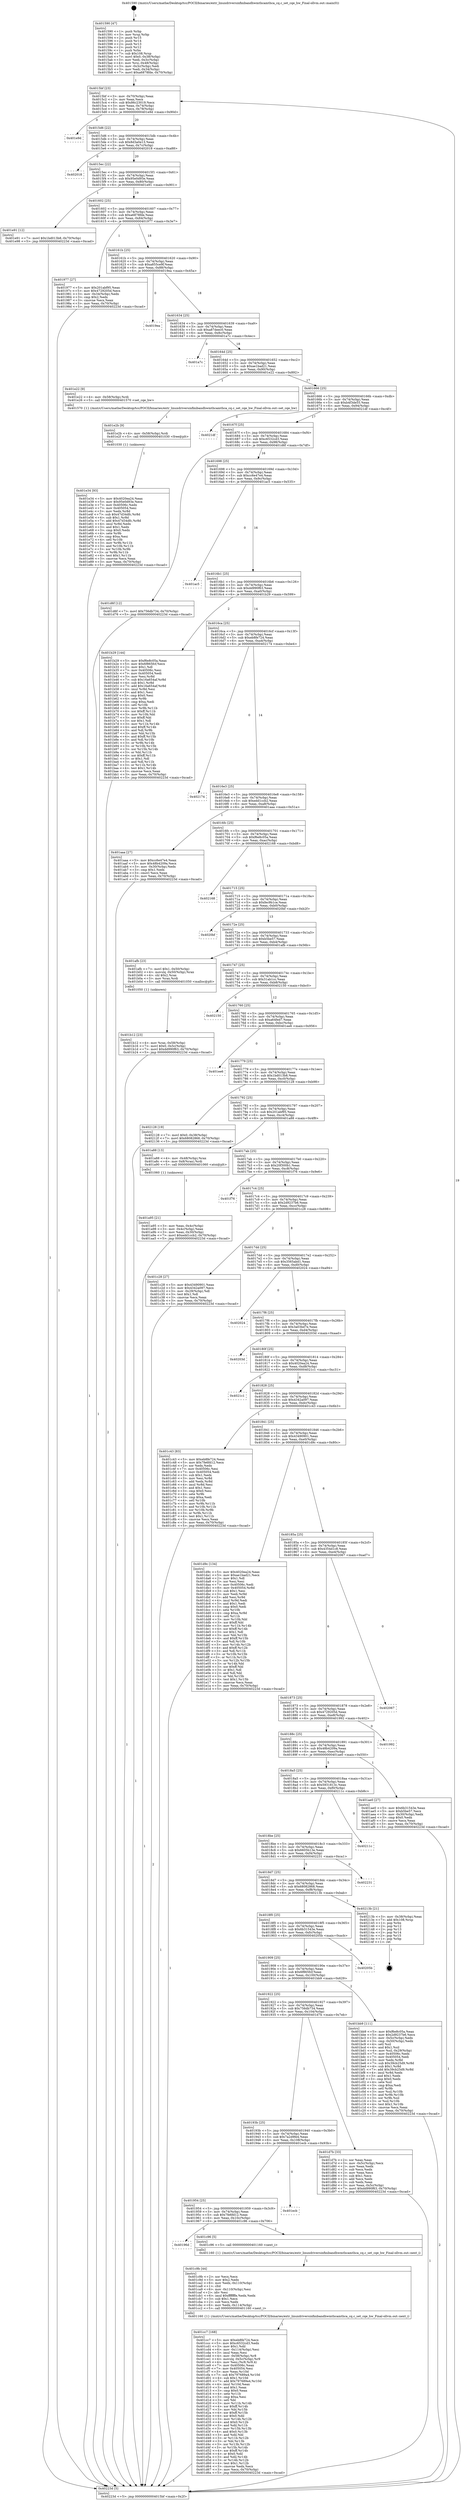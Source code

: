digraph "0x401590" {
  label = "0x401590 (/mnt/c/Users/mathe/Desktop/tcc/POCII/binaries/extr_linuxdriversinfinibandhwmthcamthca_cq.c_set_cqe_hw_Final-ollvm.out::main(0))"
  labelloc = "t"
  node[shape=record]

  Entry [label="",width=0.3,height=0.3,shape=circle,fillcolor=black,style=filled]
  "0x4015bf" [label="{
     0x4015bf [23]\l
     | [instrs]\l
     &nbsp;&nbsp;0x4015bf \<+3\>: mov -0x70(%rbp),%eax\l
     &nbsp;&nbsp;0x4015c2 \<+2\>: mov %eax,%ecx\l
     &nbsp;&nbsp;0x4015c4 \<+6\>: sub $0x86c23019,%ecx\l
     &nbsp;&nbsp;0x4015ca \<+3\>: mov %eax,-0x74(%rbp)\l
     &nbsp;&nbsp;0x4015cd \<+3\>: mov %ecx,-0x78(%rbp)\l
     &nbsp;&nbsp;0x4015d0 \<+6\>: je 0000000000401e9d \<main+0x90d\>\l
  }"]
  "0x401e9d" [label="{
     0x401e9d\l
  }", style=dashed]
  "0x4015d6" [label="{
     0x4015d6 [22]\l
     | [instrs]\l
     &nbsp;&nbsp;0x4015d6 \<+5\>: jmp 00000000004015db \<main+0x4b\>\l
     &nbsp;&nbsp;0x4015db \<+3\>: mov -0x74(%rbp),%eax\l
     &nbsp;&nbsp;0x4015de \<+5\>: sub $0x8d3a0e13,%eax\l
     &nbsp;&nbsp;0x4015e3 \<+3\>: mov %eax,-0x7c(%rbp)\l
     &nbsp;&nbsp;0x4015e6 \<+6\>: je 0000000000402018 \<main+0xa88\>\l
  }"]
  Exit [label="",width=0.3,height=0.3,shape=circle,fillcolor=black,style=filled,peripheries=2]
  "0x402018" [label="{
     0x402018\l
  }", style=dashed]
  "0x4015ec" [label="{
     0x4015ec [22]\l
     | [instrs]\l
     &nbsp;&nbsp;0x4015ec \<+5\>: jmp 00000000004015f1 \<main+0x61\>\l
     &nbsp;&nbsp;0x4015f1 \<+3\>: mov -0x74(%rbp),%eax\l
     &nbsp;&nbsp;0x4015f4 \<+5\>: sub $0x95e0d93e,%eax\l
     &nbsp;&nbsp;0x4015f9 \<+3\>: mov %eax,-0x80(%rbp)\l
     &nbsp;&nbsp;0x4015fc \<+6\>: je 0000000000401e91 \<main+0x901\>\l
  }"]
  "0x401e34" [label="{
     0x401e34 [93]\l
     | [instrs]\l
     &nbsp;&nbsp;0x401e34 \<+5\>: mov $0x4020ea24,%eax\l
     &nbsp;&nbsp;0x401e39 \<+5\>: mov $0x95e0d93e,%ecx\l
     &nbsp;&nbsp;0x401e3e \<+7\>: mov 0x40506c,%edx\l
     &nbsp;&nbsp;0x401e45 \<+7\>: mov 0x405054,%esi\l
     &nbsp;&nbsp;0x401e4c \<+3\>: mov %edx,%r8d\l
     &nbsp;&nbsp;0x401e4f \<+7\>: sub $0x47d34dfc,%r8d\l
     &nbsp;&nbsp;0x401e56 \<+4\>: sub $0x1,%r8d\l
     &nbsp;&nbsp;0x401e5a \<+7\>: add $0x47d34dfc,%r8d\l
     &nbsp;&nbsp;0x401e61 \<+4\>: imul %r8d,%edx\l
     &nbsp;&nbsp;0x401e65 \<+3\>: and $0x1,%edx\l
     &nbsp;&nbsp;0x401e68 \<+3\>: cmp $0x0,%edx\l
     &nbsp;&nbsp;0x401e6b \<+4\>: sete %r9b\l
     &nbsp;&nbsp;0x401e6f \<+3\>: cmp $0xa,%esi\l
     &nbsp;&nbsp;0x401e72 \<+4\>: setl %r10b\l
     &nbsp;&nbsp;0x401e76 \<+3\>: mov %r9b,%r11b\l
     &nbsp;&nbsp;0x401e79 \<+3\>: and %r10b,%r11b\l
     &nbsp;&nbsp;0x401e7c \<+3\>: xor %r10b,%r9b\l
     &nbsp;&nbsp;0x401e7f \<+3\>: or %r9b,%r11b\l
     &nbsp;&nbsp;0x401e82 \<+4\>: test $0x1,%r11b\l
     &nbsp;&nbsp;0x401e86 \<+3\>: cmovne %ecx,%eax\l
     &nbsp;&nbsp;0x401e89 \<+3\>: mov %eax,-0x70(%rbp)\l
     &nbsp;&nbsp;0x401e8c \<+5\>: jmp 000000000040223d \<main+0xcad\>\l
  }"]
  "0x401e91" [label="{
     0x401e91 [12]\l
     | [instrs]\l
     &nbsp;&nbsp;0x401e91 \<+7\>: movl $0x1bd013b8,-0x70(%rbp)\l
     &nbsp;&nbsp;0x401e98 \<+5\>: jmp 000000000040223d \<main+0xcad\>\l
  }"]
  "0x401602" [label="{
     0x401602 [25]\l
     | [instrs]\l
     &nbsp;&nbsp;0x401602 \<+5\>: jmp 0000000000401607 \<main+0x77\>\l
     &nbsp;&nbsp;0x401607 \<+3\>: mov -0x74(%rbp),%eax\l
     &nbsp;&nbsp;0x40160a \<+5\>: sub $0xa6878fde,%eax\l
     &nbsp;&nbsp;0x40160f \<+6\>: mov %eax,-0x84(%rbp)\l
     &nbsp;&nbsp;0x401615 \<+6\>: je 0000000000401977 \<main+0x3e7\>\l
  }"]
  "0x401e2b" [label="{
     0x401e2b [9]\l
     | [instrs]\l
     &nbsp;&nbsp;0x401e2b \<+4\>: mov -0x58(%rbp),%rdi\l
     &nbsp;&nbsp;0x401e2f \<+5\>: call 0000000000401030 \<free@plt\>\l
     | [calls]\l
     &nbsp;&nbsp;0x401030 \{1\} (unknown)\l
  }"]
  "0x401977" [label="{
     0x401977 [27]\l
     | [instrs]\l
     &nbsp;&nbsp;0x401977 \<+5\>: mov $0x201abf95,%eax\l
     &nbsp;&nbsp;0x40197c \<+5\>: mov $0x4729205d,%ecx\l
     &nbsp;&nbsp;0x401981 \<+3\>: mov -0x34(%rbp),%edx\l
     &nbsp;&nbsp;0x401984 \<+3\>: cmp $0x2,%edx\l
     &nbsp;&nbsp;0x401987 \<+3\>: cmovne %ecx,%eax\l
     &nbsp;&nbsp;0x40198a \<+3\>: mov %eax,-0x70(%rbp)\l
     &nbsp;&nbsp;0x40198d \<+5\>: jmp 000000000040223d \<main+0xcad\>\l
  }"]
  "0x40161b" [label="{
     0x40161b [25]\l
     | [instrs]\l
     &nbsp;&nbsp;0x40161b \<+5\>: jmp 0000000000401620 \<main+0x90\>\l
     &nbsp;&nbsp;0x401620 \<+3\>: mov -0x74(%rbp),%eax\l
     &nbsp;&nbsp;0x401623 \<+5\>: sub $0xa855ce9f,%eax\l
     &nbsp;&nbsp;0x401628 \<+6\>: mov %eax,-0x88(%rbp)\l
     &nbsp;&nbsp;0x40162e \<+6\>: je 00000000004019ea \<main+0x45a\>\l
  }"]
  "0x40223d" [label="{
     0x40223d [5]\l
     | [instrs]\l
     &nbsp;&nbsp;0x40223d \<+5\>: jmp 00000000004015bf \<main+0x2f\>\l
  }"]
  "0x401590" [label="{
     0x401590 [47]\l
     | [instrs]\l
     &nbsp;&nbsp;0x401590 \<+1\>: push %rbp\l
     &nbsp;&nbsp;0x401591 \<+3\>: mov %rsp,%rbp\l
     &nbsp;&nbsp;0x401594 \<+2\>: push %r15\l
     &nbsp;&nbsp;0x401596 \<+2\>: push %r14\l
     &nbsp;&nbsp;0x401598 \<+2\>: push %r13\l
     &nbsp;&nbsp;0x40159a \<+2\>: push %r12\l
     &nbsp;&nbsp;0x40159c \<+1\>: push %rbx\l
     &nbsp;&nbsp;0x40159d \<+7\>: sub $0x108,%rsp\l
     &nbsp;&nbsp;0x4015a4 \<+7\>: movl $0x0,-0x38(%rbp)\l
     &nbsp;&nbsp;0x4015ab \<+3\>: mov %edi,-0x3c(%rbp)\l
     &nbsp;&nbsp;0x4015ae \<+4\>: mov %rsi,-0x48(%rbp)\l
     &nbsp;&nbsp;0x4015b2 \<+3\>: mov -0x3c(%rbp),%edi\l
     &nbsp;&nbsp;0x4015b5 \<+3\>: mov %edi,-0x34(%rbp)\l
     &nbsp;&nbsp;0x4015b8 \<+7\>: movl $0xa6878fde,-0x70(%rbp)\l
  }"]
  "0x401cc7" [label="{
     0x401cc7 [168]\l
     | [instrs]\l
     &nbsp;&nbsp;0x401cc7 \<+5\>: mov $0xeb8fe724,%ecx\l
     &nbsp;&nbsp;0x401ccc \<+5\>: mov $0xc6532cd3,%edx\l
     &nbsp;&nbsp;0x401cd1 \<+3\>: mov $0x1,%dil\l
     &nbsp;&nbsp;0x401cd4 \<+6\>: mov -0x114(%rbp),%esi\l
     &nbsp;&nbsp;0x401cda \<+3\>: imul %eax,%esi\l
     &nbsp;&nbsp;0x401cdd \<+4\>: mov -0x58(%rbp),%r8\l
     &nbsp;&nbsp;0x401ce1 \<+4\>: movslq -0x5c(%rbp),%r9\l
     &nbsp;&nbsp;0x401ce5 \<+4\>: mov %esi,(%r8,%r9,4)\l
     &nbsp;&nbsp;0x401ce9 \<+7\>: mov 0x40506c,%eax\l
     &nbsp;&nbsp;0x401cf0 \<+7\>: mov 0x405054,%esi\l
     &nbsp;&nbsp;0x401cf7 \<+3\>: mov %eax,%r10d\l
     &nbsp;&nbsp;0x401cfa \<+7\>: sub $0x797689a4,%r10d\l
     &nbsp;&nbsp;0x401d01 \<+4\>: sub $0x1,%r10d\l
     &nbsp;&nbsp;0x401d05 \<+7\>: add $0x797689a4,%r10d\l
     &nbsp;&nbsp;0x401d0c \<+4\>: imul %r10d,%eax\l
     &nbsp;&nbsp;0x401d10 \<+3\>: and $0x1,%eax\l
     &nbsp;&nbsp;0x401d13 \<+3\>: cmp $0x0,%eax\l
     &nbsp;&nbsp;0x401d16 \<+4\>: sete %r11b\l
     &nbsp;&nbsp;0x401d1a \<+3\>: cmp $0xa,%esi\l
     &nbsp;&nbsp;0x401d1d \<+3\>: setl %bl\l
     &nbsp;&nbsp;0x401d20 \<+3\>: mov %r11b,%r14b\l
     &nbsp;&nbsp;0x401d23 \<+4\>: xor $0xff,%r14b\l
     &nbsp;&nbsp;0x401d27 \<+3\>: mov %bl,%r15b\l
     &nbsp;&nbsp;0x401d2a \<+4\>: xor $0xff,%r15b\l
     &nbsp;&nbsp;0x401d2e \<+4\>: xor $0x0,%dil\l
     &nbsp;&nbsp;0x401d32 \<+3\>: mov %r14b,%r12b\l
     &nbsp;&nbsp;0x401d35 \<+4\>: and $0x0,%r12b\l
     &nbsp;&nbsp;0x401d39 \<+3\>: and %dil,%r11b\l
     &nbsp;&nbsp;0x401d3c \<+3\>: mov %r15b,%r13b\l
     &nbsp;&nbsp;0x401d3f \<+4\>: and $0x0,%r13b\l
     &nbsp;&nbsp;0x401d43 \<+3\>: and %dil,%bl\l
     &nbsp;&nbsp;0x401d46 \<+3\>: or %r11b,%r12b\l
     &nbsp;&nbsp;0x401d49 \<+3\>: or %bl,%r13b\l
     &nbsp;&nbsp;0x401d4c \<+3\>: xor %r13b,%r12b\l
     &nbsp;&nbsp;0x401d4f \<+3\>: or %r15b,%r14b\l
     &nbsp;&nbsp;0x401d52 \<+4\>: xor $0xff,%r14b\l
     &nbsp;&nbsp;0x401d56 \<+4\>: or $0x0,%dil\l
     &nbsp;&nbsp;0x401d5a \<+3\>: and %dil,%r14b\l
     &nbsp;&nbsp;0x401d5d \<+3\>: or %r14b,%r12b\l
     &nbsp;&nbsp;0x401d60 \<+4\>: test $0x1,%r12b\l
     &nbsp;&nbsp;0x401d64 \<+3\>: cmovne %edx,%ecx\l
     &nbsp;&nbsp;0x401d67 \<+3\>: mov %ecx,-0x70(%rbp)\l
     &nbsp;&nbsp;0x401d6a \<+5\>: jmp 000000000040223d \<main+0xcad\>\l
  }"]
  "0x4019ea" [label="{
     0x4019ea\l
  }", style=dashed]
  "0x401634" [label="{
     0x401634 [25]\l
     | [instrs]\l
     &nbsp;&nbsp;0x401634 \<+5\>: jmp 0000000000401639 \<main+0xa9\>\l
     &nbsp;&nbsp;0x401639 \<+3\>: mov -0x74(%rbp),%eax\l
     &nbsp;&nbsp;0x40163c \<+5\>: sub $0xa87deec0,%eax\l
     &nbsp;&nbsp;0x401641 \<+6\>: mov %eax,-0x8c(%rbp)\l
     &nbsp;&nbsp;0x401647 \<+6\>: je 0000000000401a7c \<main+0x4ec\>\l
  }"]
  "0x401c9b" [label="{
     0x401c9b [44]\l
     | [instrs]\l
     &nbsp;&nbsp;0x401c9b \<+2\>: xor %ecx,%ecx\l
     &nbsp;&nbsp;0x401c9d \<+5\>: mov $0x2,%edx\l
     &nbsp;&nbsp;0x401ca2 \<+6\>: mov %edx,-0x110(%rbp)\l
     &nbsp;&nbsp;0x401ca8 \<+1\>: cltd\l
     &nbsp;&nbsp;0x401ca9 \<+6\>: mov -0x110(%rbp),%esi\l
     &nbsp;&nbsp;0x401caf \<+2\>: idiv %esi\l
     &nbsp;&nbsp;0x401cb1 \<+6\>: imul $0xfffffffe,%edx,%edx\l
     &nbsp;&nbsp;0x401cb7 \<+3\>: sub $0x1,%ecx\l
     &nbsp;&nbsp;0x401cba \<+2\>: sub %ecx,%edx\l
     &nbsp;&nbsp;0x401cbc \<+6\>: mov %edx,-0x114(%rbp)\l
     &nbsp;&nbsp;0x401cc2 \<+5\>: call 0000000000401160 \<next_i\>\l
     | [calls]\l
     &nbsp;&nbsp;0x401160 \{1\} (/mnt/c/Users/mathe/Desktop/tcc/POCII/binaries/extr_linuxdriversinfinibandhwmthcamthca_cq.c_set_cqe_hw_Final-ollvm.out::next_i)\l
  }"]
  "0x401a7c" [label="{
     0x401a7c\l
  }", style=dashed]
  "0x40164d" [label="{
     0x40164d [25]\l
     | [instrs]\l
     &nbsp;&nbsp;0x40164d \<+5\>: jmp 0000000000401652 \<main+0xc2\>\l
     &nbsp;&nbsp;0x401652 \<+3\>: mov -0x74(%rbp),%eax\l
     &nbsp;&nbsp;0x401655 \<+5\>: sub $0xae1bad21,%eax\l
     &nbsp;&nbsp;0x40165a \<+6\>: mov %eax,-0x90(%rbp)\l
     &nbsp;&nbsp;0x401660 \<+6\>: je 0000000000401e22 \<main+0x892\>\l
  }"]
  "0x40196d" [label="{
     0x40196d\l
  }", style=dashed]
  "0x401e22" [label="{
     0x401e22 [9]\l
     | [instrs]\l
     &nbsp;&nbsp;0x401e22 \<+4\>: mov -0x58(%rbp),%rdi\l
     &nbsp;&nbsp;0x401e26 \<+5\>: call 0000000000401570 \<set_cqe_hw\>\l
     | [calls]\l
     &nbsp;&nbsp;0x401570 \{1\} (/mnt/c/Users/mathe/Desktop/tcc/POCII/binaries/extr_linuxdriversinfinibandhwmthcamthca_cq.c_set_cqe_hw_Final-ollvm.out::set_cqe_hw)\l
  }"]
  "0x401666" [label="{
     0x401666 [25]\l
     | [instrs]\l
     &nbsp;&nbsp;0x401666 \<+5\>: jmp 000000000040166b \<main+0xdb\>\l
     &nbsp;&nbsp;0x40166b \<+3\>: mov -0x74(%rbp),%eax\l
     &nbsp;&nbsp;0x40166e \<+5\>: sub $0xb4f3de55,%eax\l
     &nbsp;&nbsp;0x401673 \<+6\>: mov %eax,-0x94(%rbp)\l
     &nbsp;&nbsp;0x401679 \<+6\>: je 00000000004021df \<main+0xc4f\>\l
  }"]
  "0x401c96" [label="{
     0x401c96 [5]\l
     | [instrs]\l
     &nbsp;&nbsp;0x401c96 \<+5\>: call 0000000000401160 \<next_i\>\l
     | [calls]\l
     &nbsp;&nbsp;0x401160 \{1\} (/mnt/c/Users/mathe/Desktop/tcc/POCII/binaries/extr_linuxdriversinfinibandhwmthcamthca_cq.c_set_cqe_hw_Final-ollvm.out::next_i)\l
  }"]
  "0x4021df" [label="{
     0x4021df\l
  }", style=dashed]
  "0x40167f" [label="{
     0x40167f [25]\l
     | [instrs]\l
     &nbsp;&nbsp;0x40167f \<+5\>: jmp 0000000000401684 \<main+0xf4\>\l
     &nbsp;&nbsp;0x401684 \<+3\>: mov -0x74(%rbp),%eax\l
     &nbsp;&nbsp;0x401687 \<+5\>: sub $0xc6532cd3,%eax\l
     &nbsp;&nbsp;0x40168c \<+6\>: mov %eax,-0x98(%rbp)\l
     &nbsp;&nbsp;0x401692 \<+6\>: je 0000000000401d6f \<main+0x7df\>\l
  }"]
  "0x401954" [label="{
     0x401954 [25]\l
     | [instrs]\l
     &nbsp;&nbsp;0x401954 \<+5\>: jmp 0000000000401959 \<main+0x3c9\>\l
     &nbsp;&nbsp;0x401959 \<+3\>: mov -0x74(%rbp),%eax\l
     &nbsp;&nbsp;0x40195c \<+5\>: sub $0x7fe6fd12,%eax\l
     &nbsp;&nbsp;0x401961 \<+6\>: mov %eax,-0x10c(%rbp)\l
     &nbsp;&nbsp;0x401967 \<+6\>: je 0000000000401c96 \<main+0x706\>\l
  }"]
  "0x401d6f" [label="{
     0x401d6f [12]\l
     | [instrs]\l
     &nbsp;&nbsp;0x401d6f \<+7\>: movl $0x756db734,-0x70(%rbp)\l
     &nbsp;&nbsp;0x401d76 \<+5\>: jmp 000000000040223d \<main+0xcad\>\l
  }"]
  "0x401698" [label="{
     0x401698 [25]\l
     | [instrs]\l
     &nbsp;&nbsp;0x401698 \<+5\>: jmp 000000000040169d \<main+0x10d\>\l
     &nbsp;&nbsp;0x40169d \<+3\>: mov -0x74(%rbp),%eax\l
     &nbsp;&nbsp;0x4016a0 \<+5\>: sub $0xcc6e47e4,%eax\l
     &nbsp;&nbsp;0x4016a5 \<+6\>: mov %eax,-0x9c(%rbp)\l
     &nbsp;&nbsp;0x4016ab \<+6\>: je 0000000000401ac5 \<main+0x535\>\l
  }"]
  "0x401ecb" [label="{
     0x401ecb\l
  }", style=dashed]
  "0x401ac5" [label="{
     0x401ac5\l
  }", style=dashed]
  "0x4016b1" [label="{
     0x4016b1 [25]\l
     | [instrs]\l
     &nbsp;&nbsp;0x4016b1 \<+5\>: jmp 00000000004016b6 \<main+0x126\>\l
     &nbsp;&nbsp;0x4016b6 \<+3\>: mov -0x74(%rbp),%eax\l
     &nbsp;&nbsp;0x4016b9 \<+5\>: sub $0xdd990f63,%eax\l
     &nbsp;&nbsp;0x4016be \<+6\>: mov %eax,-0xa0(%rbp)\l
     &nbsp;&nbsp;0x4016c4 \<+6\>: je 0000000000401b29 \<main+0x599\>\l
  }"]
  "0x40193b" [label="{
     0x40193b [25]\l
     | [instrs]\l
     &nbsp;&nbsp;0x40193b \<+5\>: jmp 0000000000401940 \<main+0x3b0\>\l
     &nbsp;&nbsp;0x401940 \<+3\>: mov -0x74(%rbp),%eax\l
     &nbsp;&nbsp;0x401943 \<+5\>: sub $0x7a2d9fe4,%eax\l
     &nbsp;&nbsp;0x401948 \<+6\>: mov %eax,-0x108(%rbp)\l
     &nbsp;&nbsp;0x40194e \<+6\>: je 0000000000401ecb \<main+0x93b\>\l
  }"]
  "0x401b29" [label="{
     0x401b29 [144]\l
     | [instrs]\l
     &nbsp;&nbsp;0x401b29 \<+5\>: mov $0xf6e8c05a,%eax\l
     &nbsp;&nbsp;0x401b2e \<+5\>: mov $0x6f865fcf,%ecx\l
     &nbsp;&nbsp;0x401b33 \<+2\>: mov $0x1,%dl\l
     &nbsp;&nbsp;0x401b35 \<+7\>: mov 0x40506c,%esi\l
     &nbsp;&nbsp;0x401b3c \<+7\>: mov 0x405054,%edi\l
     &nbsp;&nbsp;0x401b43 \<+3\>: mov %esi,%r8d\l
     &nbsp;&nbsp;0x401b46 \<+7\>: sub $0x16a654af,%r8d\l
     &nbsp;&nbsp;0x401b4d \<+4\>: sub $0x1,%r8d\l
     &nbsp;&nbsp;0x401b51 \<+7\>: add $0x16a654af,%r8d\l
     &nbsp;&nbsp;0x401b58 \<+4\>: imul %r8d,%esi\l
     &nbsp;&nbsp;0x401b5c \<+3\>: and $0x1,%esi\l
     &nbsp;&nbsp;0x401b5f \<+3\>: cmp $0x0,%esi\l
     &nbsp;&nbsp;0x401b62 \<+4\>: sete %r9b\l
     &nbsp;&nbsp;0x401b66 \<+3\>: cmp $0xa,%edi\l
     &nbsp;&nbsp;0x401b69 \<+4\>: setl %r10b\l
     &nbsp;&nbsp;0x401b6d \<+3\>: mov %r9b,%r11b\l
     &nbsp;&nbsp;0x401b70 \<+4\>: xor $0xff,%r11b\l
     &nbsp;&nbsp;0x401b74 \<+3\>: mov %r10b,%bl\l
     &nbsp;&nbsp;0x401b77 \<+3\>: xor $0xff,%bl\l
     &nbsp;&nbsp;0x401b7a \<+3\>: xor $0x1,%dl\l
     &nbsp;&nbsp;0x401b7d \<+3\>: mov %r11b,%r14b\l
     &nbsp;&nbsp;0x401b80 \<+4\>: and $0xff,%r14b\l
     &nbsp;&nbsp;0x401b84 \<+3\>: and %dl,%r9b\l
     &nbsp;&nbsp;0x401b87 \<+3\>: mov %bl,%r15b\l
     &nbsp;&nbsp;0x401b8a \<+4\>: and $0xff,%r15b\l
     &nbsp;&nbsp;0x401b8e \<+3\>: and %dl,%r10b\l
     &nbsp;&nbsp;0x401b91 \<+3\>: or %r9b,%r14b\l
     &nbsp;&nbsp;0x401b94 \<+3\>: or %r10b,%r15b\l
     &nbsp;&nbsp;0x401b97 \<+3\>: xor %r15b,%r14b\l
     &nbsp;&nbsp;0x401b9a \<+3\>: or %bl,%r11b\l
     &nbsp;&nbsp;0x401b9d \<+4\>: xor $0xff,%r11b\l
     &nbsp;&nbsp;0x401ba1 \<+3\>: or $0x1,%dl\l
     &nbsp;&nbsp;0x401ba4 \<+3\>: and %dl,%r11b\l
     &nbsp;&nbsp;0x401ba7 \<+3\>: or %r11b,%r14b\l
     &nbsp;&nbsp;0x401baa \<+4\>: test $0x1,%r14b\l
     &nbsp;&nbsp;0x401bae \<+3\>: cmovne %ecx,%eax\l
     &nbsp;&nbsp;0x401bb1 \<+3\>: mov %eax,-0x70(%rbp)\l
     &nbsp;&nbsp;0x401bb4 \<+5\>: jmp 000000000040223d \<main+0xcad\>\l
  }"]
  "0x4016ca" [label="{
     0x4016ca [25]\l
     | [instrs]\l
     &nbsp;&nbsp;0x4016ca \<+5\>: jmp 00000000004016cf \<main+0x13f\>\l
     &nbsp;&nbsp;0x4016cf \<+3\>: mov -0x74(%rbp),%eax\l
     &nbsp;&nbsp;0x4016d2 \<+5\>: sub $0xeb8fe724,%eax\l
     &nbsp;&nbsp;0x4016d7 \<+6\>: mov %eax,-0xa4(%rbp)\l
     &nbsp;&nbsp;0x4016dd \<+6\>: je 0000000000402174 \<main+0xbe4\>\l
  }"]
  "0x401d7b" [label="{
     0x401d7b [33]\l
     | [instrs]\l
     &nbsp;&nbsp;0x401d7b \<+2\>: xor %eax,%eax\l
     &nbsp;&nbsp;0x401d7d \<+3\>: mov -0x5c(%rbp),%ecx\l
     &nbsp;&nbsp;0x401d80 \<+2\>: mov %eax,%edx\l
     &nbsp;&nbsp;0x401d82 \<+2\>: sub %ecx,%edx\l
     &nbsp;&nbsp;0x401d84 \<+2\>: mov %eax,%ecx\l
     &nbsp;&nbsp;0x401d86 \<+3\>: sub $0x1,%ecx\l
     &nbsp;&nbsp;0x401d89 \<+2\>: add %ecx,%edx\l
     &nbsp;&nbsp;0x401d8b \<+2\>: sub %edx,%eax\l
     &nbsp;&nbsp;0x401d8d \<+3\>: mov %eax,-0x5c(%rbp)\l
     &nbsp;&nbsp;0x401d90 \<+7\>: movl $0xdd990f63,-0x70(%rbp)\l
     &nbsp;&nbsp;0x401d97 \<+5\>: jmp 000000000040223d \<main+0xcad\>\l
  }"]
  "0x402174" [label="{
     0x402174\l
  }", style=dashed]
  "0x4016e3" [label="{
     0x4016e3 [25]\l
     | [instrs]\l
     &nbsp;&nbsp;0x4016e3 \<+5\>: jmp 00000000004016e8 \<main+0x158\>\l
     &nbsp;&nbsp;0x4016e8 \<+3\>: mov -0x74(%rbp),%eax\l
     &nbsp;&nbsp;0x4016eb \<+5\>: sub $0xedd1ccb2,%eax\l
     &nbsp;&nbsp;0x4016f0 \<+6\>: mov %eax,-0xa8(%rbp)\l
     &nbsp;&nbsp;0x4016f6 \<+6\>: je 0000000000401aaa \<main+0x51a\>\l
  }"]
  "0x401922" [label="{
     0x401922 [25]\l
     | [instrs]\l
     &nbsp;&nbsp;0x401922 \<+5\>: jmp 0000000000401927 \<main+0x397\>\l
     &nbsp;&nbsp;0x401927 \<+3\>: mov -0x74(%rbp),%eax\l
     &nbsp;&nbsp;0x40192a \<+5\>: sub $0x756db734,%eax\l
     &nbsp;&nbsp;0x40192f \<+6\>: mov %eax,-0x104(%rbp)\l
     &nbsp;&nbsp;0x401935 \<+6\>: je 0000000000401d7b \<main+0x7eb\>\l
  }"]
  "0x401aaa" [label="{
     0x401aaa [27]\l
     | [instrs]\l
     &nbsp;&nbsp;0x401aaa \<+5\>: mov $0xcc6e47e4,%eax\l
     &nbsp;&nbsp;0x401aaf \<+5\>: mov $0x48b4209a,%ecx\l
     &nbsp;&nbsp;0x401ab4 \<+3\>: mov -0x30(%rbp),%edx\l
     &nbsp;&nbsp;0x401ab7 \<+3\>: cmp $0x1,%edx\l
     &nbsp;&nbsp;0x401aba \<+3\>: cmovl %ecx,%eax\l
     &nbsp;&nbsp;0x401abd \<+3\>: mov %eax,-0x70(%rbp)\l
     &nbsp;&nbsp;0x401ac0 \<+5\>: jmp 000000000040223d \<main+0xcad\>\l
  }"]
  "0x4016fc" [label="{
     0x4016fc [25]\l
     | [instrs]\l
     &nbsp;&nbsp;0x4016fc \<+5\>: jmp 0000000000401701 \<main+0x171\>\l
     &nbsp;&nbsp;0x401701 \<+3\>: mov -0x74(%rbp),%eax\l
     &nbsp;&nbsp;0x401704 \<+5\>: sub $0xf6e8c05a,%eax\l
     &nbsp;&nbsp;0x401709 \<+6\>: mov %eax,-0xac(%rbp)\l
     &nbsp;&nbsp;0x40170f \<+6\>: je 0000000000402168 \<main+0xbd8\>\l
  }"]
  "0x401bb9" [label="{
     0x401bb9 [111]\l
     | [instrs]\l
     &nbsp;&nbsp;0x401bb9 \<+5\>: mov $0xf6e8c05a,%eax\l
     &nbsp;&nbsp;0x401bbe \<+5\>: mov $0x2d9237b6,%ecx\l
     &nbsp;&nbsp;0x401bc3 \<+3\>: mov -0x5c(%rbp),%edx\l
     &nbsp;&nbsp;0x401bc6 \<+3\>: cmp -0x50(%rbp),%edx\l
     &nbsp;&nbsp;0x401bc9 \<+4\>: setl %sil\l
     &nbsp;&nbsp;0x401bcd \<+4\>: and $0x1,%sil\l
     &nbsp;&nbsp;0x401bd1 \<+4\>: mov %sil,-0x29(%rbp)\l
     &nbsp;&nbsp;0x401bd5 \<+7\>: mov 0x40506c,%edx\l
     &nbsp;&nbsp;0x401bdc \<+7\>: mov 0x405054,%edi\l
     &nbsp;&nbsp;0x401be3 \<+3\>: mov %edx,%r8d\l
     &nbsp;&nbsp;0x401be6 \<+7\>: sub $0x39cb25d9,%r8d\l
     &nbsp;&nbsp;0x401bed \<+4\>: sub $0x1,%r8d\l
     &nbsp;&nbsp;0x401bf1 \<+7\>: add $0x39cb25d9,%r8d\l
     &nbsp;&nbsp;0x401bf8 \<+4\>: imul %r8d,%edx\l
     &nbsp;&nbsp;0x401bfc \<+3\>: and $0x1,%edx\l
     &nbsp;&nbsp;0x401bff \<+3\>: cmp $0x0,%edx\l
     &nbsp;&nbsp;0x401c02 \<+4\>: sete %sil\l
     &nbsp;&nbsp;0x401c06 \<+3\>: cmp $0xa,%edi\l
     &nbsp;&nbsp;0x401c09 \<+4\>: setl %r9b\l
     &nbsp;&nbsp;0x401c0d \<+3\>: mov %sil,%r10b\l
     &nbsp;&nbsp;0x401c10 \<+3\>: and %r9b,%r10b\l
     &nbsp;&nbsp;0x401c13 \<+3\>: xor %r9b,%sil\l
     &nbsp;&nbsp;0x401c16 \<+3\>: or %sil,%r10b\l
     &nbsp;&nbsp;0x401c19 \<+4\>: test $0x1,%r10b\l
     &nbsp;&nbsp;0x401c1d \<+3\>: cmovne %ecx,%eax\l
     &nbsp;&nbsp;0x401c20 \<+3\>: mov %eax,-0x70(%rbp)\l
     &nbsp;&nbsp;0x401c23 \<+5\>: jmp 000000000040223d \<main+0xcad\>\l
  }"]
  "0x402168" [label="{
     0x402168\l
  }", style=dashed]
  "0x401715" [label="{
     0x401715 [25]\l
     | [instrs]\l
     &nbsp;&nbsp;0x401715 \<+5\>: jmp 000000000040171a \<main+0x18a\>\l
     &nbsp;&nbsp;0x40171a \<+3\>: mov -0x74(%rbp),%eax\l
     &nbsp;&nbsp;0x40171d \<+5\>: sub $0xfec9b1ce,%eax\l
     &nbsp;&nbsp;0x401722 \<+6\>: mov %eax,-0xb0(%rbp)\l
     &nbsp;&nbsp;0x401728 \<+6\>: je 00000000004020bf \<main+0xb2f\>\l
  }"]
  "0x401909" [label="{
     0x401909 [25]\l
     | [instrs]\l
     &nbsp;&nbsp;0x401909 \<+5\>: jmp 000000000040190e \<main+0x37e\>\l
     &nbsp;&nbsp;0x40190e \<+3\>: mov -0x74(%rbp),%eax\l
     &nbsp;&nbsp;0x401911 \<+5\>: sub $0x6f865fcf,%eax\l
     &nbsp;&nbsp;0x401916 \<+6\>: mov %eax,-0x100(%rbp)\l
     &nbsp;&nbsp;0x40191c \<+6\>: je 0000000000401bb9 \<main+0x629\>\l
  }"]
  "0x4020bf" [label="{
     0x4020bf\l
  }", style=dashed]
  "0x40172e" [label="{
     0x40172e [25]\l
     | [instrs]\l
     &nbsp;&nbsp;0x40172e \<+5\>: jmp 0000000000401733 \<main+0x1a3\>\l
     &nbsp;&nbsp;0x401733 \<+3\>: mov -0x74(%rbp),%eax\l
     &nbsp;&nbsp;0x401736 \<+5\>: sub $0xb5be57,%eax\l
     &nbsp;&nbsp;0x40173b \<+6\>: mov %eax,-0xb4(%rbp)\l
     &nbsp;&nbsp;0x401741 \<+6\>: je 0000000000401afb \<main+0x56b\>\l
  }"]
  "0x40205b" [label="{
     0x40205b\l
  }", style=dashed]
  "0x401afb" [label="{
     0x401afb [23]\l
     | [instrs]\l
     &nbsp;&nbsp;0x401afb \<+7\>: movl $0x1,-0x50(%rbp)\l
     &nbsp;&nbsp;0x401b02 \<+4\>: movslq -0x50(%rbp),%rax\l
     &nbsp;&nbsp;0x401b06 \<+4\>: shl $0x2,%rax\l
     &nbsp;&nbsp;0x401b0a \<+3\>: mov %rax,%rdi\l
     &nbsp;&nbsp;0x401b0d \<+5\>: call 0000000000401050 \<malloc@plt\>\l
     | [calls]\l
     &nbsp;&nbsp;0x401050 \{1\} (unknown)\l
  }"]
  "0x401747" [label="{
     0x401747 [25]\l
     | [instrs]\l
     &nbsp;&nbsp;0x401747 \<+5\>: jmp 000000000040174c \<main+0x1bc\>\l
     &nbsp;&nbsp;0x40174c \<+3\>: mov -0x74(%rbp),%eax\l
     &nbsp;&nbsp;0x40174f \<+5\>: sub $0x31ab1cc,%eax\l
     &nbsp;&nbsp;0x401754 \<+6\>: mov %eax,-0xb8(%rbp)\l
     &nbsp;&nbsp;0x40175a \<+6\>: je 0000000000402150 \<main+0xbc0\>\l
  }"]
  "0x4018f0" [label="{
     0x4018f0 [25]\l
     | [instrs]\l
     &nbsp;&nbsp;0x4018f0 \<+5\>: jmp 00000000004018f5 \<main+0x365\>\l
     &nbsp;&nbsp;0x4018f5 \<+3\>: mov -0x74(%rbp),%eax\l
     &nbsp;&nbsp;0x4018f8 \<+5\>: sub $0x6b31543e,%eax\l
     &nbsp;&nbsp;0x4018fd \<+6\>: mov %eax,-0xfc(%rbp)\l
     &nbsp;&nbsp;0x401903 \<+6\>: je 000000000040205b \<main+0xacb\>\l
  }"]
  "0x402150" [label="{
     0x402150\l
  }", style=dashed]
  "0x401760" [label="{
     0x401760 [25]\l
     | [instrs]\l
     &nbsp;&nbsp;0x401760 \<+5\>: jmp 0000000000401765 \<main+0x1d5\>\l
     &nbsp;&nbsp;0x401765 \<+3\>: mov -0x74(%rbp),%eax\l
     &nbsp;&nbsp;0x401768 \<+5\>: sub $0xa64fed7,%eax\l
     &nbsp;&nbsp;0x40176d \<+6\>: mov %eax,-0xbc(%rbp)\l
     &nbsp;&nbsp;0x401773 \<+6\>: je 0000000000401ee6 \<main+0x956\>\l
  }"]
  "0x40213b" [label="{
     0x40213b [21]\l
     | [instrs]\l
     &nbsp;&nbsp;0x40213b \<+3\>: mov -0x38(%rbp),%eax\l
     &nbsp;&nbsp;0x40213e \<+7\>: add $0x108,%rsp\l
     &nbsp;&nbsp;0x402145 \<+1\>: pop %rbx\l
     &nbsp;&nbsp;0x402146 \<+2\>: pop %r12\l
     &nbsp;&nbsp;0x402148 \<+2\>: pop %r13\l
     &nbsp;&nbsp;0x40214a \<+2\>: pop %r14\l
     &nbsp;&nbsp;0x40214c \<+2\>: pop %r15\l
     &nbsp;&nbsp;0x40214e \<+1\>: pop %rbp\l
     &nbsp;&nbsp;0x40214f \<+1\>: ret\l
  }"]
  "0x401ee6" [label="{
     0x401ee6\l
  }", style=dashed]
  "0x401779" [label="{
     0x401779 [25]\l
     | [instrs]\l
     &nbsp;&nbsp;0x401779 \<+5\>: jmp 000000000040177e \<main+0x1ee\>\l
     &nbsp;&nbsp;0x40177e \<+3\>: mov -0x74(%rbp),%eax\l
     &nbsp;&nbsp;0x401781 \<+5\>: sub $0x1bd013b8,%eax\l
     &nbsp;&nbsp;0x401786 \<+6\>: mov %eax,-0xc0(%rbp)\l
     &nbsp;&nbsp;0x40178c \<+6\>: je 0000000000402128 \<main+0xb98\>\l
  }"]
  "0x4018d7" [label="{
     0x4018d7 [25]\l
     | [instrs]\l
     &nbsp;&nbsp;0x4018d7 \<+5\>: jmp 00000000004018dc \<main+0x34c\>\l
     &nbsp;&nbsp;0x4018dc \<+3\>: mov -0x74(%rbp),%eax\l
     &nbsp;&nbsp;0x4018df \<+5\>: sub $0x68082868,%eax\l
     &nbsp;&nbsp;0x4018e4 \<+6\>: mov %eax,-0xf8(%rbp)\l
     &nbsp;&nbsp;0x4018ea \<+6\>: je 000000000040213b \<main+0xbab\>\l
  }"]
  "0x402128" [label="{
     0x402128 [19]\l
     | [instrs]\l
     &nbsp;&nbsp;0x402128 \<+7\>: movl $0x0,-0x38(%rbp)\l
     &nbsp;&nbsp;0x40212f \<+7\>: movl $0x68082868,-0x70(%rbp)\l
     &nbsp;&nbsp;0x402136 \<+5\>: jmp 000000000040223d \<main+0xcad\>\l
  }"]
  "0x401792" [label="{
     0x401792 [25]\l
     | [instrs]\l
     &nbsp;&nbsp;0x401792 \<+5\>: jmp 0000000000401797 \<main+0x207\>\l
     &nbsp;&nbsp;0x401797 \<+3\>: mov -0x74(%rbp),%eax\l
     &nbsp;&nbsp;0x40179a \<+5\>: sub $0x201abf95,%eax\l
     &nbsp;&nbsp;0x40179f \<+6\>: mov %eax,-0xc4(%rbp)\l
     &nbsp;&nbsp;0x4017a5 \<+6\>: je 0000000000401a88 \<main+0x4f8\>\l
  }"]
  "0x402231" [label="{
     0x402231\l
  }", style=dashed]
  "0x401a88" [label="{
     0x401a88 [13]\l
     | [instrs]\l
     &nbsp;&nbsp;0x401a88 \<+4\>: mov -0x48(%rbp),%rax\l
     &nbsp;&nbsp;0x401a8c \<+4\>: mov 0x8(%rax),%rdi\l
     &nbsp;&nbsp;0x401a90 \<+5\>: call 0000000000401060 \<atoi@plt\>\l
     | [calls]\l
     &nbsp;&nbsp;0x401060 \{1\} (unknown)\l
  }"]
  "0x4017ab" [label="{
     0x4017ab [25]\l
     | [instrs]\l
     &nbsp;&nbsp;0x4017ab \<+5\>: jmp 00000000004017b0 \<main+0x220\>\l
     &nbsp;&nbsp;0x4017b0 \<+3\>: mov -0x74(%rbp),%eax\l
     &nbsp;&nbsp;0x4017b3 \<+5\>: sub $0x20f300b1,%eax\l
     &nbsp;&nbsp;0x4017b8 \<+6\>: mov %eax,-0xc8(%rbp)\l
     &nbsp;&nbsp;0x4017be \<+6\>: je 0000000000401f76 \<main+0x9e6\>\l
  }"]
  "0x401a95" [label="{
     0x401a95 [21]\l
     | [instrs]\l
     &nbsp;&nbsp;0x401a95 \<+3\>: mov %eax,-0x4c(%rbp)\l
     &nbsp;&nbsp;0x401a98 \<+3\>: mov -0x4c(%rbp),%eax\l
     &nbsp;&nbsp;0x401a9b \<+3\>: mov %eax,-0x30(%rbp)\l
     &nbsp;&nbsp;0x401a9e \<+7\>: movl $0xedd1ccb2,-0x70(%rbp)\l
     &nbsp;&nbsp;0x401aa5 \<+5\>: jmp 000000000040223d \<main+0xcad\>\l
  }"]
  "0x4018be" [label="{
     0x4018be [25]\l
     | [instrs]\l
     &nbsp;&nbsp;0x4018be \<+5\>: jmp 00000000004018c3 \<main+0x333\>\l
     &nbsp;&nbsp;0x4018c3 \<+3\>: mov -0x74(%rbp),%eax\l
     &nbsp;&nbsp;0x4018c6 \<+5\>: sub $0x6605b13e,%eax\l
     &nbsp;&nbsp;0x4018cb \<+6\>: mov %eax,-0xf4(%rbp)\l
     &nbsp;&nbsp;0x4018d1 \<+6\>: je 0000000000402231 \<main+0xca1\>\l
  }"]
  "0x401f76" [label="{
     0x401f76\l
  }", style=dashed]
  "0x4017c4" [label="{
     0x4017c4 [25]\l
     | [instrs]\l
     &nbsp;&nbsp;0x4017c4 \<+5\>: jmp 00000000004017c9 \<main+0x239\>\l
     &nbsp;&nbsp;0x4017c9 \<+3\>: mov -0x74(%rbp),%eax\l
     &nbsp;&nbsp;0x4017cc \<+5\>: sub $0x2d9237b6,%eax\l
     &nbsp;&nbsp;0x4017d1 \<+6\>: mov %eax,-0xcc(%rbp)\l
     &nbsp;&nbsp;0x4017d7 \<+6\>: je 0000000000401c28 \<main+0x698\>\l
  }"]
  "0x40211c" [label="{
     0x40211c\l
  }", style=dashed]
  "0x401c28" [label="{
     0x401c28 [27]\l
     | [instrs]\l
     &nbsp;&nbsp;0x401c28 \<+5\>: mov $0x43490901,%eax\l
     &nbsp;&nbsp;0x401c2d \<+5\>: mov $0x4342a097,%ecx\l
     &nbsp;&nbsp;0x401c32 \<+3\>: mov -0x29(%rbp),%dl\l
     &nbsp;&nbsp;0x401c35 \<+3\>: test $0x1,%dl\l
     &nbsp;&nbsp;0x401c38 \<+3\>: cmovne %ecx,%eax\l
     &nbsp;&nbsp;0x401c3b \<+3\>: mov %eax,-0x70(%rbp)\l
     &nbsp;&nbsp;0x401c3e \<+5\>: jmp 000000000040223d \<main+0xcad\>\l
  }"]
  "0x4017dd" [label="{
     0x4017dd [25]\l
     | [instrs]\l
     &nbsp;&nbsp;0x4017dd \<+5\>: jmp 00000000004017e2 \<main+0x252\>\l
     &nbsp;&nbsp;0x4017e2 \<+3\>: mov -0x74(%rbp),%eax\l
     &nbsp;&nbsp;0x4017e5 \<+5\>: sub $0x3565abd1,%eax\l
     &nbsp;&nbsp;0x4017ea \<+6\>: mov %eax,-0xd0(%rbp)\l
     &nbsp;&nbsp;0x4017f0 \<+6\>: je 0000000000402024 \<main+0xa94\>\l
  }"]
  "0x401b12" [label="{
     0x401b12 [23]\l
     | [instrs]\l
     &nbsp;&nbsp;0x401b12 \<+4\>: mov %rax,-0x58(%rbp)\l
     &nbsp;&nbsp;0x401b16 \<+7\>: movl $0x0,-0x5c(%rbp)\l
     &nbsp;&nbsp;0x401b1d \<+7\>: movl $0xdd990f63,-0x70(%rbp)\l
     &nbsp;&nbsp;0x401b24 \<+5\>: jmp 000000000040223d \<main+0xcad\>\l
  }"]
  "0x402024" [label="{
     0x402024\l
  }", style=dashed]
  "0x4017f6" [label="{
     0x4017f6 [25]\l
     | [instrs]\l
     &nbsp;&nbsp;0x4017f6 \<+5\>: jmp 00000000004017fb \<main+0x26b\>\l
     &nbsp;&nbsp;0x4017fb \<+3\>: mov -0x74(%rbp),%eax\l
     &nbsp;&nbsp;0x4017fe \<+5\>: sub $0x3a03bd7e,%eax\l
     &nbsp;&nbsp;0x401803 \<+6\>: mov %eax,-0xd4(%rbp)\l
     &nbsp;&nbsp;0x401809 \<+6\>: je 000000000040203d \<main+0xaad\>\l
  }"]
  "0x4018a5" [label="{
     0x4018a5 [25]\l
     | [instrs]\l
     &nbsp;&nbsp;0x4018a5 \<+5\>: jmp 00000000004018aa \<main+0x31a\>\l
     &nbsp;&nbsp;0x4018aa \<+3\>: mov -0x74(%rbp),%eax\l
     &nbsp;&nbsp;0x4018ad \<+5\>: sub $0x5931813c,%eax\l
     &nbsp;&nbsp;0x4018b2 \<+6\>: mov %eax,-0xf0(%rbp)\l
     &nbsp;&nbsp;0x4018b8 \<+6\>: je 000000000040211c \<main+0xb8c\>\l
  }"]
  "0x40203d" [label="{
     0x40203d\l
  }", style=dashed]
  "0x40180f" [label="{
     0x40180f [25]\l
     | [instrs]\l
     &nbsp;&nbsp;0x40180f \<+5\>: jmp 0000000000401814 \<main+0x284\>\l
     &nbsp;&nbsp;0x401814 \<+3\>: mov -0x74(%rbp),%eax\l
     &nbsp;&nbsp;0x401817 \<+5\>: sub $0x4020ea24,%eax\l
     &nbsp;&nbsp;0x40181c \<+6\>: mov %eax,-0xd8(%rbp)\l
     &nbsp;&nbsp;0x401822 \<+6\>: je 00000000004021c1 \<main+0xc31\>\l
  }"]
  "0x401ae0" [label="{
     0x401ae0 [27]\l
     | [instrs]\l
     &nbsp;&nbsp;0x401ae0 \<+5\>: mov $0x6b31543e,%eax\l
     &nbsp;&nbsp;0x401ae5 \<+5\>: mov $0xb5be57,%ecx\l
     &nbsp;&nbsp;0x401aea \<+3\>: mov -0x30(%rbp),%edx\l
     &nbsp;&nbsp;0x401aed \<+3\>: cmp $0x0,%edx\l
     &nbsp;&nbsp;0x401af0 \<+3\>: cmove %ecx,%eax\l
     &nbsp;&nbsp;0x401af3 \<+3\>: mov %eax,-0x70(%rbp)\l
     &nbsp;&nbsp;0x401af6 \<+5\>: jmp 000000000040223d \<main+0xcad\>\l
  }"]
  "0x4021c1" [label="{
     0x4021c1\l
  }", style=dashed]
  "0x401828" [label="{
     0x401828 [25]\l
     | [instrs]\l
     &nbsp;&nbsp;0x401828 \<+5\>: jmp 000000000040182d \<main+0x29d\>\l
     &nbsp;&nbsp;0x40182d \<+3\>: mov -0x74(%rbp),%eax\l
     &nbsp;&nbsp;0x401830 \<+5\>: sub $0x4342a097,%eax\l
     &nbsp;&nbsp;0x401835 \<+6\>: mov %eax,-0xdc(%rbp)\l
     &nbsp;&nbsp;0x40183b \<+6\>: je 0000000000401c43 \<main+0x6b3\>\l
  }"]
  "0x40188c" [label="{
     0x40188c [25]\l
     | [instrs]\l
     &nbsp;&nbsp;0x40188c \<+5\>: jmp 0000000000401891 \<main+0x301\>\l
     &nbsp;&nbsp;0x401891 \<+3\>: mov -0x74(%rbp),%eax\l
     &nbsp;&nbsp;0x401894 \<+5\>: sub $0x48b4209a,%eax\l
     &nbsp;&nbsp;0x401899 \<+6\>: mov %eax,-0xec(%rbp)\l
     &nbsp;&nbsp;0x40189f \<+6\>: je 0000000000401ae0 \<main+0x550\>\l
  }"]
  "0x401c43" [label="{
     0x401c43 [83]\l
     | [instrs]\l
     &nbsp;&nbsp;0x401c43 \<+5\>: mov $0xeb8fe724,%eax\l
     &nbsp;&nbsp;0x401c48 \<+5\>: mov $0x7fe6fd12,%ecx\l
     &nbsp;&nbsp;0x401c4d \<+2\>: xor %edx,%edx\l
     &nbsp;&nbsp;0x401c4f \<+7\>: mov 0x40506c,%esi\l
     &nbsp;&nbsp;0x401c56 \<+7\>: mov 0x405054,%edi\l
     &nbsp;&nbsp;0x401c5d \<+3\>: sub $0x1,%edx\l
     &nbsp;&nbsp;0x401c60 \<+3\>: mov %esi,%r8d\l
     &nbsp;&nbsp;0x401c63 \<+3\>: add %edx,%r8d\l
     &nbsp;&nbsp;0x401c66 \<+4\>: imul %r8d,%esi\l
     &nbsp;&nbsp;0x401c6a \<+3\>: and $0x1,%esi\l
     &nbsp;&nbsp;0x401c6d \<+3\>: cmp $0x0,%esi\l
     &nbsp;&nbsp;0x401c70 \<+4\>: sete %r9b\l
     &nbsp;&nbsp;0x401c74 \<+3\>: cmp $0xa,%edi\l
     &nbsp;&nbsp;0x401c77 \<+4\>: setl %r10b\l
     &nbsp;&nbsp;0x401c7b \<+3\>: mov %r9b,%r11b\l
     &nbsp;&nbsp;0x401c7e \<+3\>: and %r10b,%r11b\l
     &nbsp;&nbsp;0x401c81 \<+3\>: xor %r10b,%r9b\l
     &nbsp;&nbsp;0x401c84 \<+3\>: or %r9b,%r11b\l
     &nbsp;&nbsp;0x401c87 \<+4\>: test $0x1,%r11b\l
     &nbsp;&nbsp;0x401c8b \<+3\>: cmovne %ecx,%eax\l
     &nbsp;&nbsp;0x401c8e \<+3\>: mov %eax,-0x70(%rbp)\l
     &nbsp;&nbsp;0x401c91 \<+5\>: jmp 000000000040223d \<main+0xcad\>\l
  }"]
  "0x401841" [label="{
     0x401841 [25]\l
     | [instrs]\l
     &nbsp;&nbsp;0x401841 \<+5\>: jmp 0000000000401846 \<main+0x2b6\>\l
     &nbsp;&nbsp;0x401846 \<+3\>: mov -0x74(%rbp),%eax\l
     &nbsp;&nbsp;0x401849 \<+5\>: sub $0x43490901,%eax\l
     &nbsp;&nbsp;0x40184e \<+6\>: mov %eax,-0xe0(%rbp)\l
     &nbsp;&nbsp;0x401854 \<+6\>: je 0000000000401d9c \<main+0x80c\>\l
  }"]
  "0x401992" [label="{
     0x401992\l
  }", style=dashed]
  "0x401d9c" [label="{
     0x401d9c [134]\l
     | [instrs]\l
     &nbsp;&nbsp;0x401d9c \<+5\>: mov $0x4020ea24,%eax\l
     &nbsp;&nbsp;0x401da1 \<+5\>: mov $0xae1bad21,%ecx\l
     &nbsp;&nbsp;0x401da6 \<+2\>: mov $0x1,%dl\l
     &nbsp;&nbsp;0x401da8 \<+2\>: xor %esi,%esi\l
     &nbsp;&nbsp;0x401daa \<+7\>: mov 0x40506c,%edi\l
     &nbsp;&nbsp;0x401db1 \<+8\>: mov 0x405054,%r8d\l
     &nbsp;&nbsp;0x401db9 \<+3\>: sub $0x1,%esi\l
     &nbsp;&nbsp;0x401dbc \<+3\>: mov %edi,%r9d\l
     &nbsp;&nbsp;0x401dbf \<+3\>: add %esi,%r9d\l
     &nbsp;&nbsp;0x401dc2 \<+4\>: imul %r9d,%edi\l
     &nbsp;&nbsp;0x401dc6 \<+3\>: and $0x1,%edi\l
     &nbsp;&nbsp;0x401dc9 \<+3\>: cmp $0x0,%edi\l
     &nbsp;&nbsp;0x401dcc \<+4\>: sete %r10b\l
     &nbsp;&nbsp;0x401dd0 \<+4\>: cmp $0xa,%r8d\l
     &nbsp;&nbsp;0x401dd4 \<+4\>: setl %r11b\l
     &nbsp;&nbsp;0x401dd8 \<+3\>: mov %r10b,%bl\l
     &nbsp;&nbsp;0x401ddb \<+3\>: xor $0xff,%bl\l
     &nbsp;&nbsp;0x401dde \<+3\>: mov %r11b,%r14b\l
     &nbsp;&nbsp;0x401de1 \<+4\>: xor $0xff,%r14b\l
     &nbsp;&nbsp;0x401de5 \<+3\>: xor $0x1,%dl\l
     &nbsp;&nbsp;0x401de8 \<+3\>: mov %bl,%r15b\l
     &nbsp;&nbsp;0x401deb \<+4\>: and $0xff,%r15b\l
     &nbsp;&nbsp;0x401def \<+3\>: and %dl,%r10b\l
     &nbsp;&nbsp;0x401df2 \<+3\>: mov %r14b,%r12b\l
     &nbsp;&nbsp;0x401df5 \<+4\>: and $0xff,%r12b\l
     &nbsp;&nbsp;0x401df9 \<+3\>: and %dl,%r11b\l
     &nbsp;&nbsp;0x401dfc \<+3\>: or %r10b,%r15b\l
     &nbsp;&nbsp;0x401dff \<+3\>: or %r11b,%r12b\l
     &nbsp;&nbsp;0x401e02 \<+3\>: xor %r12b,%r15b\l
     &nbsp;&nbsp;0x401e05 \<+3\>: or %r14b,%bl\l
     &nbsp;&nbsp;0x401e08 \<+3\>: xor $0xff,%bl\l
     &nbsp;&nbsp;0x401e0b \<+3\>: or $0x1,%dl\l
     &nbsp;&nbsp;0x401e0e \<+2\>: and %dl,%bl\l
     &nbsp;&nbsp;0x401e10 \<+3\>: or %bl,%r15b\l
     &nbsp;&nbsp;0x401e13 \<+4\>: test $0x1,%r15b\l
     &nbsp;&nbsp;0x401e17 \<+3\>: cmovne %ecx,%eax\l
     &nbsp;&nbsp;0x401e1a \<+3\>: mov %eax,-0x70(%rbp)\l
     &nbsp;&nbsp;0x401e1d \<+5\>: jmp 000000000040223d \<main+0xcad\>\l
  }"]
  "0x40185a" [label="{
     0x40185a [25]\l
     | [instrs]\l
     &nbsp;&nbsp;0x40185a \<+5\>: jmp 000000000040185f \<main+0x2cf\>\l
     &nbsp;&nbsp;0x40185f \<+3\>: mov -0x74(%rbp),%eax\l
     &nbsp;&nbsp;0x401862 \<+5\>: sub $0x4354d1c8,%eax\l
     &nbsp;&nbsp;0x401867 \<+6\>: mov %eax,-0xe4(%rbp)\l
     &nbsp;&nbsp;0x40186d \<+6\>: je 0000000000402067 \<main+0xad7\>\l
  }"]
  "0x401873" [label="{
     0x401873 [25]\l
     | [instrs]\l
     &nbsp;&nbsp;0x401873 \<+5\>: jmp 0000000000401878 \<main+0x2e8\>\l
     &nbsp;&nbsp;0x401878 \<+3\>: mov -0x74(%rbp),%eax\l
     &nbsp;&nbsp;0x40187b \<+5\>: sub $0x4729205d,%eax\l
     &nbsp;&nbsp;0x401880 \<+6\>: mov %eax,-0xe8(%rbp)\l
     &nbsp;&nbsp;0x401886 \<+6\>: je 0000000000401992 \<main+0x402\>\l
  }"]
  "0x402067" [label="{
     0x402067\l
  }", style=dashed]
  Entry -> "0x401590" [label=" 1"]
  "0x4015bf" -> "0x401e9d" [label=" 0"]
  "0x4015bf" -> "0x4015d6" [label=" 20"]
  "0x40213b" -> Exit [label=" 1"]
  "0x4015d6" -> "0x402018" [label=" 0"]
  "0x4015d6" -> "0x4015ec" [label=" 20"]
  "0x402128" -> "0x40223d" [label=" 1"]
  "0x4015ec" -> "0x401e91" [label=" 1"]
  "0x4015ec" -> "0x401602" [label=" 19"]
  "0x401e91" -> "0x40223d" [label=" 1"]
  "0x401602" -> "0x401977" [label=" 1"]
  "0x401602" -> "0x40161b" [label=" 18"]
  "0x401977" -> "0x40223d" [label=" 1"]
  "0x401590" -> "0x4015bf" [label=" 1"]
  "0x40223d" -> "0x4015bf" [label=" 19"]
  "0x401e34" -> "0x40223d" [label=" 1"]
  "0x40161b" -> "0x4019ea" [label=" 0"]
  "0x40161b" -> "0x401634" [label=" 18"]
  "0x401e2b" -> "0x401e34" [label=" 1"]
  "0x401634" -> "0x401a7c" [label=" 0"]
  "0x401634" -> "0x40164d" [label=" 18"]
  "0x401e22" -> "0x401e2b" [label=" 1"]
  "0x40164d" -> "0x401e22" [label=" 1"]
  "0x40164d" -> "0x401666" [label=" 17"]
  "0x401d9c" -> "0x40223d" [label=" 1"]
  "0x401666" -> "0x4021df" [label=" 0"]
  "0x401666" -> "0x40167f" [label=" 17"]
  "0x401d7b" -> "0x40223d" [label=" 1"]
  "0x40167f" -> "0x401d6f" [label=" 1"]
  "0x40167f" -> "0x401698" [label=" 16"]
  "0x401cc7" -> "0x40223d" [label=" 1"]
  "0x401698" -> "0x401ac5" [label=" 0"]
  "0x401698" -> "0x4016b1" [label=" 16"]
  "0x401c9b" -> "0x401cc7" [label=" 1"]
  "0x4016b1" -> "0x401b29" [label=" 2"]
  "0x4016b1" -> "0x4016ca" [label=" 14"]
  "0x401954" -> "0x40196d" [label=" 0"]
  "0x4016ca" -> "0x402174" [label=" 0"]
  "0x4016ca" -> "0x4016e3" [label=" 14"]
  "0x401954" -> "0x401c96" [label=" 1"]
  "0x4016e3" -> "0x401aaa" [label=" 1"]
  "0x4016e3" -> "0x4016fc" [label=" 13"]
  "0x40193b" -> "0x401954" [label=" 1"]
  "0x4016fc" -> "0x402168" [label=" 0"]
  "0x4016fc" -> "0x401715" [label=" 13"]
  "0x40193b" -> "0x401ecb" [label=" 0"]
  "0x401715" -> "0x4020bf" [label=" 0"]
  "0x401715" -> "0x40172e" [label=" 13"]
  "0x401922" -> "0x40193b" [label=" 1"]
  "0x40172e" -> "0x401afb" [label=" 1"]
  "0x40172e" -> "0x401747" [label=" 12"]
  "0x401922" -> "0x401d7b" [label=" 1"]
  "0x401747" -> "0x402150" [label=" 0"]
  "0x401747" -> "0x401760" [label=" 12"]
  "0x401c43" -> "0x40223d" [label=" 1"]
  "0x401760" -> "0x401ee6" [label=" 0"]
  "0x401760" -> "0x401779" [label=" 12"]
  "0x401c28" -> "0x40223d" [label=" 2"]
  "0x401779" -> "0x402128" [label=" 1"]
  "0x401779" -> "0x401792" [label=" 11"]
  "0x401909" -> "0x401922" [label=" 2"]
  "0x401792" -> "0x401a88" [label=" 1"]
  "0x401792" -> "0x4017ab" [label=" 10"]
  "0x401a88" -> "0x401a95" [label=" 1"]
  "0x401a95" -> "0x40223d" [label=" 1"]
  "0x401aaa" -> "0x40223d" [label=" 1"]
  "0x401909" -> "0x401bb9" [label=" 2"]
  "0x4017ab" -> "0x401f76" [label=" 0"]
  "0x4017ab" -> "0x4017c4" [label=" 10"]
  "0x4018f0" -> "0x401909" [label=" 4"]
  "0x4017c4" -> "0x401c28" [label=" 2"]
  "0x4017c4" -> "0x4017dd" [label=" 8"]
  "0x4018f0" -> "0x40205b" [label=" 0"]
  "0x4017dd" -> "0x402024" [label=" 0"]
  "0x4017dd" -> "0x4017f6" [label=" 8"]
  "0x4018d7" -> "0x4018f0" [label=" 4"]
  "0x4017f6" -> "0x40203d" [label=" 0"]
  "0x4017f6" -> "0x40180f" [label=" 8"]
  "0x4018d7" -> "0x40213b" [label=" 1"]
  "0x40180f" -> "0x4021c1" [label=" 0"]
  "0x40180f" -> "0x401828" [label=" 8"]
  "0x401bb9" -> "0x40223d" [label=" 2"]
  "0x401828" -> "0x401c43" [label=" 1"]
  "0x401828" -> "0x401841" [label=" 7"]
  "0x4018be" -> "0x402231" [label=" 0"]
  "0x401841" -> "0x401d9c" [label=" 1"]
  "0x401841" -> "0x40185a" [label=" 6"]
  "0x401c96" -> "0x401c9b" [label=" 1"]
  "0x40185a" -> "0x402067" [label=" 0"]
  "0x40185a" -> "0x401873" [label=" 6"]
  "0x4018a5" -> "0x4018be" [label=" 5"]
  "0x401873" -> "0x401992" [label=" 0"]
  "0x401873" -> "0x40188c" [label=" 6"]
  "0x4018be" -> "0x4018d7" [label=" 5"]
  "0x40188c" -> "0x401ae0" [label=" 1"]
  "0x40188c" -> "0x4018a5" [label=" 5"]
  "0x401ae0" -> "0x40223d" [label=" 1"]
  "0x401afb" -> "0x401b12" [label=" 1"]
  "0x401b12" -> "0x40223d" [label=" 1"]
  "0x401b29" -> "0x40223d" [label=" 2"]
  "0x401d6f" -> "0x40223d" [label=" 1"]
  "0x4018a5" -> "0x40211c" [label=" 0"]
}
